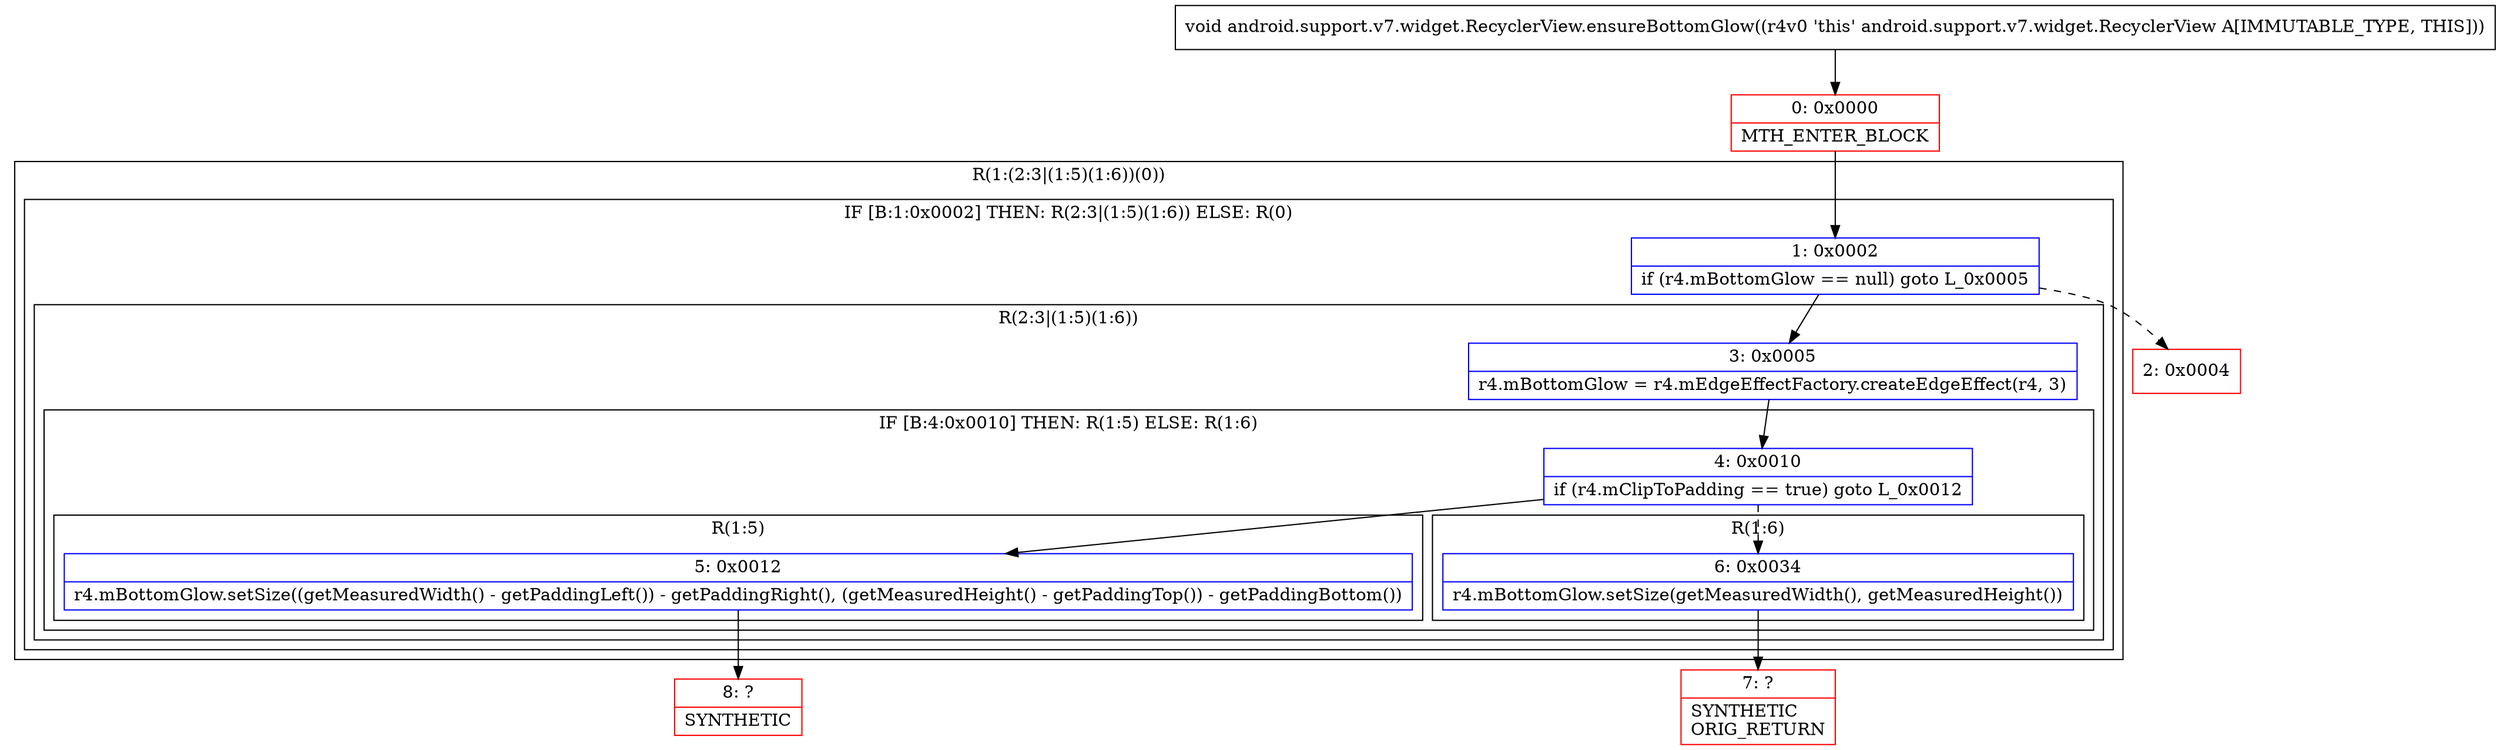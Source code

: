 digraph "CFG forandroid.support.v7.widget.RecyclerView.ensureBottomGlow()V" {
subgraph cluster_Region_948946604 {
label = "R(1:(2:3|(1:5)(1:6))(0))";
node [shape=record,color=blue];
subgraph cluster_IfRegion_344488862 {
label = "IF [B:1:0x0002] THEN: R(2:3|(1:5)(1:6)) ELSE: R(0)";
node [shape=record,color=blue];
Node_1 [shape=record,label="{1\:\ 0x0002|if (r4.mBottomGlow == null) goto L_0x0005\l}"];
subgraph cluster_Region_615185933 {
label = "R(2:3|(1:5)(1:6))";
node [shape=record,color=blue];
Node_3 [shape=record,label="{3\:\ 0x0005|r4.mBottomGlow = r4.mEdgeEffectFactory.createEdgeEffect(r4, 3)\l}"];
subgraph cluster_IfRegion_217211915 {
label = "IF [B:4:0x0010] THEN: R(1:5) ELSE: R(1:6)";
node [shape=record,color=blue];
Node_4 [shape=record,label="{4\:\ 0x0010|if (r4.mClipToPadding == true) goto L_0x0012\l}"];
subgraph cluster_Region_1250847135 {
label = "R(1:5)";
node [shape=record,color=blue];
Node_5 [shape=record,label="{5\:\ 0x0012|r4.mBottomGlow.setSize((getMeasuredWidth() \- getPaddingLeft()) \- getPaddingRight(), (getMeasuredHeight() \- getPaddingTop()) \- getPaddingBottom())\l}"];
}
subgraph cluster_Region_495828955 {
label = "R(1:6)";
node [shape=record,color=blue];
Node_6 [shape=record,label="{6\:\ 0x0034|r4.mBottomGlow.setSize(getMeasuredWidth(), getMeasuredHeight())\l}"];
}
}
}
subgraph cluster_Region_1856270577 {
label = "R(0)";
node [shape=record,color=blue];
}
}
}
Node_0 [shape=record,color=red,label="{0\:\ 0x0000|MTH_ENTER_BLOCK\l}"];
Node_2 [shape=record,color=red,label="{2\:\ 0x0004}"];
Node_7 [shape=record,color=red,label="{7\:\ ?|SYNTHETIC\lORIG_RETURN\l}"];
Node_8 [shape=record,color=red,label="{8\:\ ?|SYNTHETIC\l}"];
MethodNode[shape=record,label="{void android.support.v7.widget.RecyclerView.ensureBottomGlow((r4v0 'this' android.support.v7.widget.RecyclerView A[IMMUTABLE_TYPE, THIS])) }"];
MethodNode -> Node_0;
Node_1 -> Node_2[style=dashed];
Node_1 -> Node_3;
Node_3 -> Node_4;
Node_4 -> Node_5;
Node_4 -> Node_6[style=dashed];
Node_5 -> Node_8;
Node_6 -> Node_7;
Node_0 -> Node_1;
}

